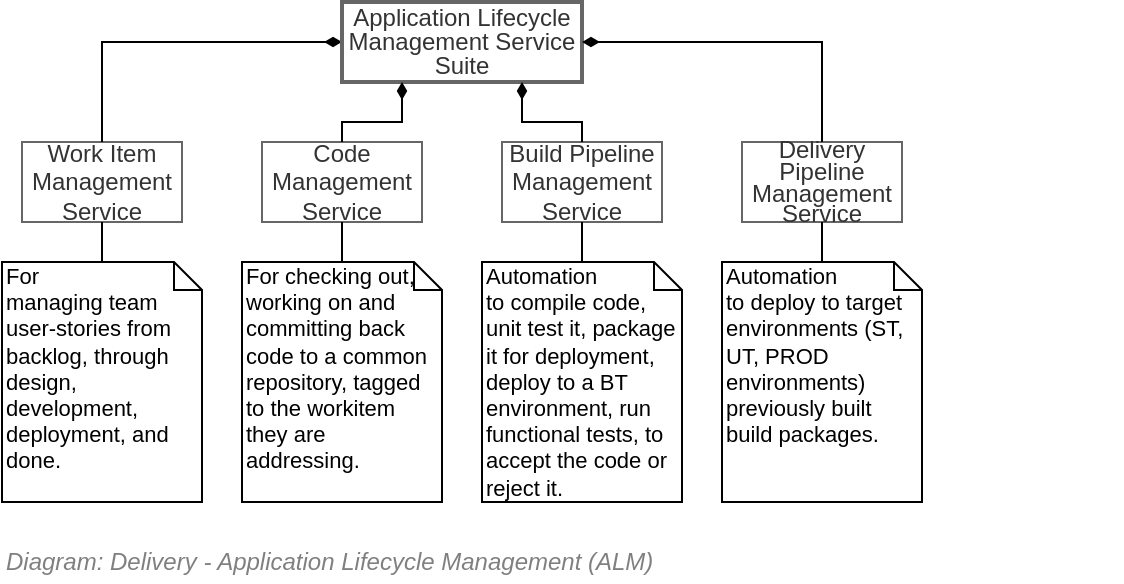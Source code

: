 <mxfile compressed="false" version="17.5.0" type="google">
  <diagram id="SPJ6mPVbeGqIl3z98Dk_" name="ALM">
    <mxGraphModel grid="1" page="1" gridSize="10" guides="1" tooltips="1" connect="1" arrows="1" fold="1" pageScale="1" pageWidth="827" pageHeight="1169" math="0" shadow="0">
      <root>
        <mxCell id="LWCe4CTQDddyaw6rfD43-0" />
        <mxCell id="LWCe4CTQDddyaw6rfD43-1" parent="LWCe4CTQDddyaw6rfD43-0" />
        <UserObject label="" tooltip="ABOUT&#xa;&#xa;Modern software is developed using a suite of services.&#xa;&#xa;&#xa;&#xa;Application Lifecylce Management (ALM) Suites bring these services together into an easily navigated set of tools.&#xa;&#xa;" id="LWCe4CTQDddyaw6rfD43-2">
          <mxCell style="shape=image;html=1;verticalAlign=top;verticalLabelPosition=bottom;labelBackgroundColor=#ffffff;imageAspect=0;aspect=fixed;image=https://cdn1.iconfinder.com/data/icons/hawcons/32/699014-icon-28-information-128.png;shadow=0;dashed=0;fontFamily=Helvetica;fontSize=12;fontColor=#000000;align=center;strokeColor=#000000;fillColor=#505050;dashPattern=1 1;" vertex="1" parent="LWCe4CTQDddyaw6rfD43-1">
            <mxGeometry x="660" y="470" width="20" height="20" as="geometry" />
          </mxCell>
        </UserObject>
        <mxCell id="LWCe4CTQDddyaw6rfD43-3" value="&lt;font style=&quot;font-size: 12px&quot;&gt;Diagram: Delivery - Application Lifecycle Management (ALM)&lt;/font&gt;" style="text;strokeColor=none;fillColor=none;html=1;fontSize=12;fontStyle=2;verticalAlign=middle;align=left;shadow=0;glass=0;comic=0;opacity=30;fontColor=#808080;" vertex="1" parent="LWCe4CTQDddyaw6rfD43-1">
          <mxGeometry x="120" y="470" width="522.67" height="20" as="geometry" />
        </mxCell>
        <mxCell id="LWCe4CTQDddyaw6rfD43-4" value="Work Item Management Service" style="rounded=0;whiteSpace=wrap;html=1;strokeColor=#666666;strokeWidth=1;fillColor=none;fontSize=12;fontColor=#333333;align=center;" vertex="1" parent="LWCe4CTQDddyaw6rfD43-1">
          <mxGeometry x="130" y="270" width="80" height="40" as="geometry" />
        </mxCell>
        <mxCell id="LWCe4CTQDddyaw6rfD43-5" value="Code Management Service" style="rounded=0;whiteSpace=wrap;html=1;strokeColor=#666666;strokeWidth=1;fillColor=none;fontSize=12;fontColor=#333333;align=center;" vertex="1" parent="LWCe4CTQDddyaw6rfD43-1">
          <mxGeometry x="250" y="270" width="80" height="40" as="geometry" />
        </mxCell>
        <mxCell id="LWCe4CTQDddyaw6rfD43-6" value="Build Pipeline Management Service" style="rounded=0;whiteSpace=wrap;html=1;strokeColor=#666666;strokeWidth=1;fillColor=none;fontSize=12;fontColor=#333333;align=center;" vertex="1" parent="LWCe4CTQDddyaw6rfD43-1">
          <mxGeometry x="370" y="270" width="80" height="40" as="geometry" />
        </mxCell>
        <mxCell id="LWCe4CTQDddyaw6rfD43-7" value="&lt;p style=&quot;line-height: 90%&quot;&gt;Delivery Pipeline Management Service&lt;/p&gt;" style="rounded=0;whiteSpace=wrap;html=1;strokeColor=#666666;strokeWidth=1;fillColor=none;fontSize=12;fontColor=#333333;align=center;" vertex="1" parent="LWCe4CTQDddyaw6rfD43-1">
          <mxGeometry x="490" y="270" width="80" height="40" as="geometry" />
        </mxCell>
        <mxCell id="LWCe4CTQDddyaw6rfD43-8" style="edgeStyle=orthogonalEdgeStyle;rounded=0;orthogonalLoop=1;jettySize=auto;html=1;entryX=0.5;entryY=0;entryDx=0;entryDy=0;startArrow=diamondThin;startFill=1;endArrow=none;endFill=0;fontSize=10;" edge="1" parent="LWCe4CTQDddyaw6rfD43-1" source="LWCe4CTQDddyaw6rfD43-9" target="LWCe4CTQDddyaw6rfD43-4">
          <mxGeometry relative="1" as="geometry" />
        </mxCell>
        <mxCell id="LWCe4CTQDddyaw6rfD43-9" value="&lt;font style=&quot;font-size: 12px ; line-height: 80%&quot;&gt;Application Lifecycle Management Service Suite&lt;/font&gt;" style="rounded=0;whiteSpace=wrap;html=1;strokeColor=#666666;strokeWidth=2;fillColor=none;fontSize=10;fontColor=#333333;align=center;spacing=0;" vertex="1" parent="LWCe4CTQDddyaw6rfD43-1">
          <mxGeometry x="290" y="200" width="120" height="40" as="geometry" />
        </mxCell>
        <mxCell id="LWCe4CTQDddyaw6rfD43-10" style="edgeStyle=orthogonalEdgeStyle;rounded=0;orthogonalLoop=1;jettySize=auto;html=1;entryX=0.5;entryY=0;entryDx=0;entryDy=0;startArrow=diamondThin;startFill=1;endArrow=none;endFill=0;exitX=0.25;exitY=1;exitDx=0;exitDy=0;fontSize=10;" edge="1" parent="LWCe4CTQDddyaw6rfD43-1" source="LWCe4CTQDddyaw6rfD43-9" target="LWCe4CTQDddyaw6rfD43-5">
          <mxGeometry relative="1" as="geometry">
            <mxPoint x="320" y="230" as="sourcePoint" />
            <mxPoint x="180" y="290" as="targetPoint" />
          </mxGeometry>
        </mxCell>
        <mxCell id="LWCe4CTQDddyaw6rfD43-11" style="edgeStyle=orthogonalEdgeStyle;rounded=0;orthogonalLoop=1;jettySize=auto;html=1;entryX=0.5;entryY=0;entryDx=0;entryDy=0;startArrow=diamondThin;startFill=1;endArrow=none;endFill=0;exitX=0.75;exitY=1;exitDx=0;exitDy=0;fontSize=10;" edge="1" parent="LWCe4CTQDddyaw6rfD43-1" source="LWCe4CTQDddyaw6rfD43-9" target="LWCe4CTQDddyaw6rfD43-6">
          <mxGeometry relative="1" as="geometry">
            <mxPoint x="330" y="240" as="sourcePoint" />
            <mxPoint x="190" y="300" as="targetPoint" />
          </mxGeometry>
        </mxCell>
        <mxCell id="LWCe4CTQDddyaw6rfD43-12" style="edgeStyle=orthogonalEdgeStyle;rounded=0;orthogonalLoop=1;jettySize=auto;html=1;entryX=0.5;entryY=0;entryDx=0;entryDy=0;startArrow=diamondThin;startFill=1;endArrow=none;endFill=0;exitX=1;exitY=0.5;exitDx=0;exitDy=0;fontSize=10;" edge="1" parent="LWCe4CTQDddyaw6rfD43-1" source="LWCe4CTQDddyaw6rfD43-9" target="LWCe4CTQDddyaw6rfD43-7">
          <mxGeometry relative="1" as="geometry">
            <mxPoint x="340" y="250" as="sourcePoint" />
            <mxPoint x="200" y="310" as="targetPoint" />
          </mxGeometry>
        </mxCell>
        <mxCell id="LWCe4CTQDddyaw6rfD43-13" value="Text" style="text;html=1;resizable=0;points=[];autosize=1;align=left;verticalAlign=top;spacingTop=-4;" vertex="1" parent="LWCe4CTQDddyaw6rfD43-1">
          <mxGeometry x="415" y="330" width="40" height="20" as="geometry" />
        </mxCell>
        <mxCell id="LWCe4CTQDddyaw6rfD43-14" style="edgeStyle=orthogonalEdgeStyle;rounded=0;orthogonalLoop=1;jettySize=auto;html=1;startArrow=none;startFill=0;endArrow=none;endFill=0;fontSize=10;" edge="1" parent="LWCe4CTQDddyaw6rfD43-1" source="LWCe4CTQDddyaw6rfD43-15" target="LWCe4CTQDddyaw6rfD43-4">
          <mxGeometry relative="1" as="geometry" />
        </mxCell>
        <mxCell id="LWCe4CTQDddyaw6rfD43-15" value="For &lt;br style=&quot;font-size: 11px;&quot;&gt;managing team user-stories from backlog, through design, development, deployment, and done." style="shape=note;whiteSpace=wrap;html=1;size=14;verticalAlign=top;align=left;spacingTop=-6;fontSize=11;" vertex="1" parent="LWCe4CTQDddyaw6rfD43-1">
          <mxGeometry x="120" y="330" width="100" height="120" as="geometry" />
        </mxCell>
        <mxCell id="LWCe4CTQDddyaw6rfD43-16" style="edgeStyle=orthogonalEdgeStyle;rounded=0;orthogonalLoop=1;jettySize=auto;html=1;entryX=0.5;entryY=1;entryDx=0;entryDy=0;startArrow=none;startFill=0;endArrow=none;endFill=0;fontSize=10;" edge="1" parent="LWCe4CTQDddyaw6rfD43-1" source="LWCe4CTQDddyaw6rfD43-17" target="LWCe4CTQDddyaw6rfD43-5">
          <mxGeometry relative="1" as="geometry" />
        </mxCell>
        <mxCell id="LWCe4CTQDddyaw6rfD43-17" value="For checking out, working on and committing back code to a common repository, tagged to the workitem they are addressing." style="shape=note;whiteSpace=wrap;html=1;size=14;verticalAlign=top;align=left;spacingTop=-6;fontSize=11;" vertex="1" parent="LWCe4CTQDddyaw6rfD43-1">
          <mxGeometry x="240" y="330" width="100" height="120" as="geometry" />
        </mxCell>
        <mxCell id="LWCe4CTQDddyaw6rfD43-18" style="edgeStyle=orthogonalEdgeStyle;rounded=0;orthogonalLoop=1;jettySize=auto;html=1;exitX=0.5;exitY=0;exitDx=0;exitDy=0;exitPerimeter=0;entryX=0.5;entryY=1;entryDx=0;entryDy=0;startArrow=none;startFill=0;endArrow=none;endFill=0;fontSize=10;" edge="1" parent="LWCe4CTQDddyaw6rfD43-1" source="LWCe4CTQDddyaw6rfD43-19" target="LWCe4CTQDddyaw6rfD43-6">
          <mxGeometry relative="1" as="geometry" />
        </mxCell>
        <mxCell id="LWCe4CTQDddyaw6rfD43-19" value="Automation &lt;br style=&quot;font-size: 11px;&quot;&gt;to compile code, unit test it, package it for deployment, deploy to a BT environment, run functional tests, to accept the code or reject it." style="shape=note;whiteSpace=wrap;html=1;size=14;verticalAlign=top;align=left;spacingTop=-6;fontSize=11;" vertex="1" parent="LWCe4CTQDddyaw6rfD43-1">
          <mxGeometry x="360" y="330" width="100" height="120" as="geometry" />
        </mxCell>
        <mxCell id="LWCe4CTQDddyaw6rfD43-20" style="edgeStyle=orthogonalEdgeStyle;rounded=0;orthogonalLoop=1;jettySize=auto;html=1;exitX=0.5;exitY=0;exitDx=0;exitDy=0;exitPerimeter=0;entryX=0.5;entryY=1;entryDx=0;entryDy=0;startArrow=none;startFill=0;endArrow=none;endFill=0;fontSize=10;" edge="1" parent="LWCe4CTQDddyaw6rfD43-1" source="LWCe4CTQDddyaw6rfD43-21" target="LWCe4CTQDddyaw6rfD43-7">
          <mxGeometry relative="1" as="geometry" />
        </mxCell>
        <mxCell id="LWCe4CTQDddyaw6rfD43-21" value="Automation &lt;br style=&quot;font-size: 11px;&quot;&gt;to deploy to target environments (ST, UT, PROD environments) previously built build packages." style="shape=note;whiteSpace=wrap;html=1;size=14;verticalAlign=top;align=left;spacingTop=-6;fontSize=11;" vertex="1" parent="LWCe4CTQDddyaw6rfD43-1">
          <mxGeometry x="480" y="330" width="100" height="120" as="geometry" />
        </mxCell>
      </root>
    </mxGraphModel>
  </diagram>
</mxfile>
